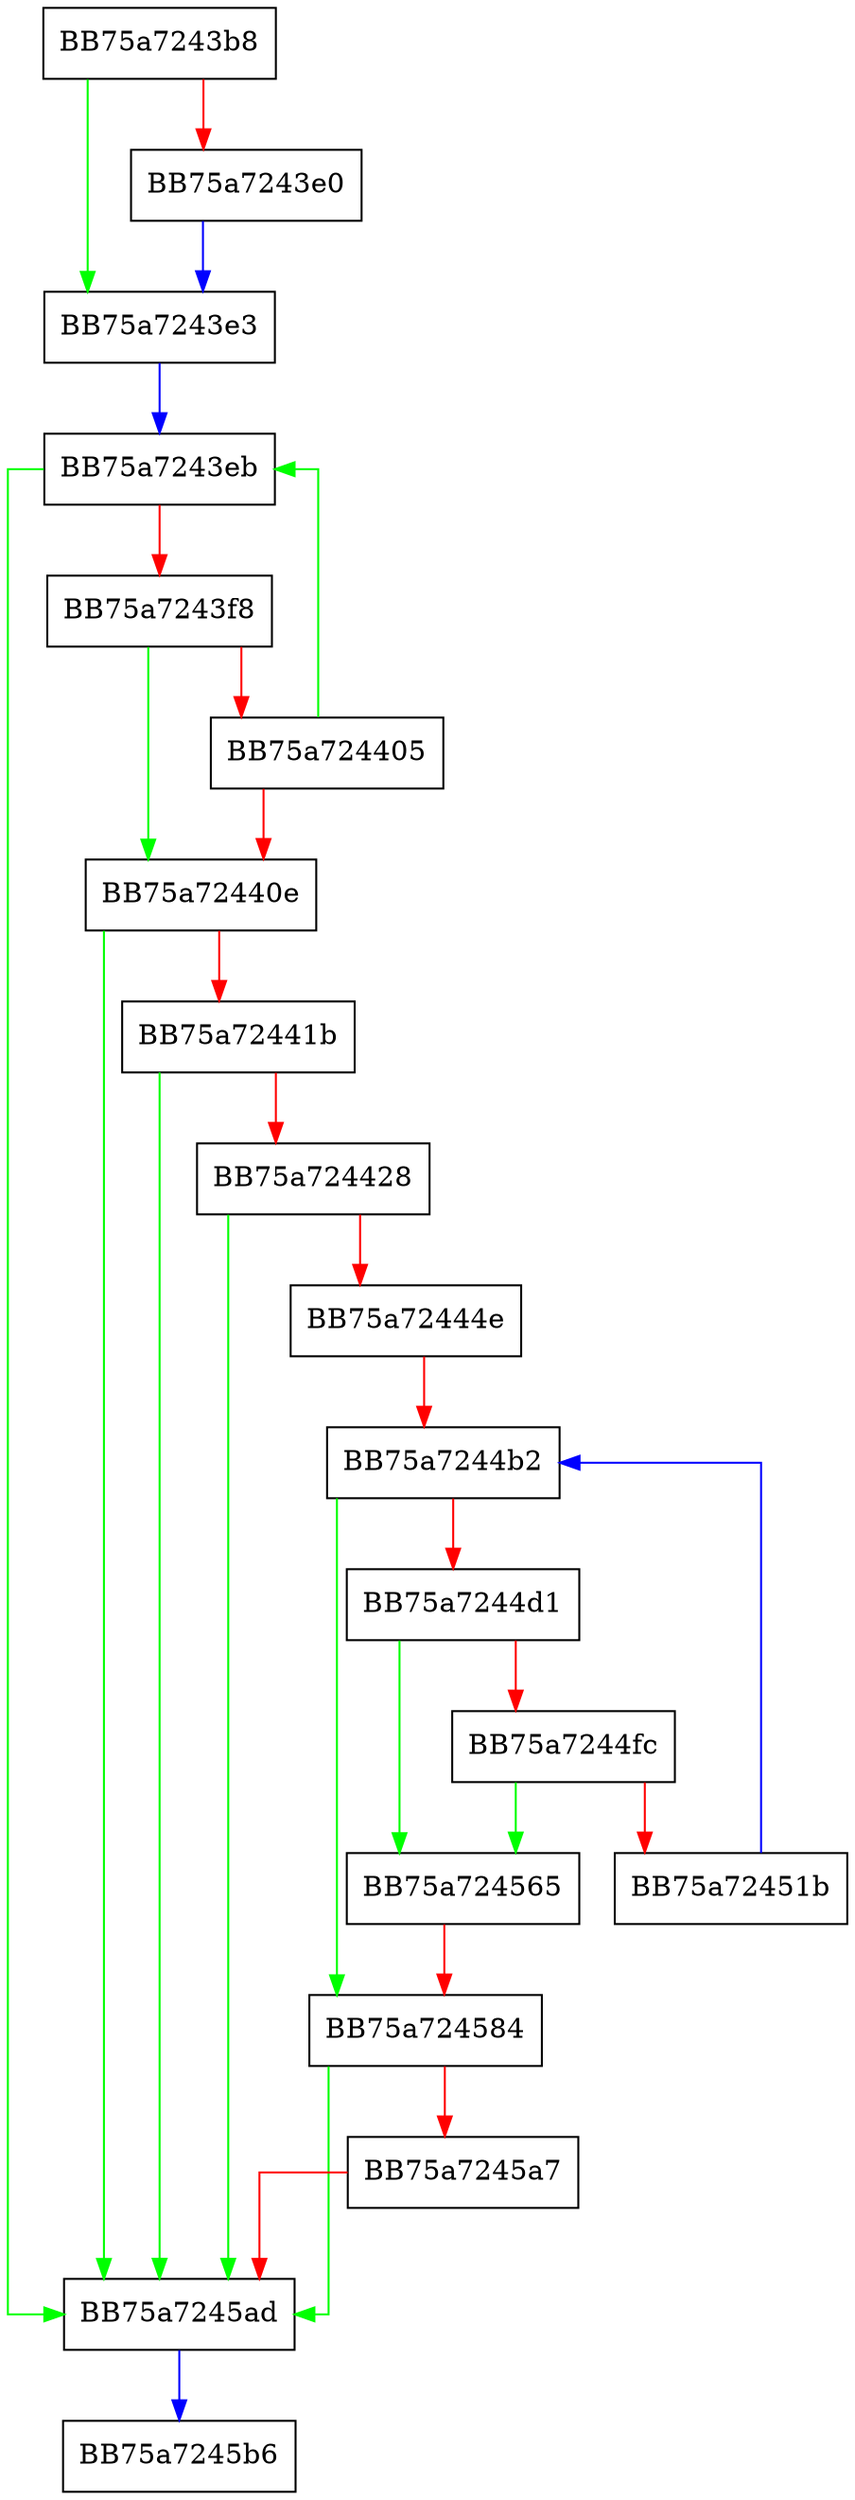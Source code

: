 digraph ExtractMetadataPassword {
  node [shape="box"];
  graph [splines=ortho];
  BB75a7243b8 -> BB75a7243e3 [color="green"];
  BB75a7243b8 -> BB75a7243e0 [color="red"];
  BB75a7243e0 -> BB75a7243e3 [color="blue"];
  BB75a7243e3 -> BB75a7243eb [color="blue"];
  BB75a7243eb -> BB75a7245ad [color="green"];
  BB75a7243eb -> BB75a7243f8 [color="red"];
  BB75a7243f8 -> BB75a72440e [color="green"];
  BB75a7243f8 -> BB75a724405 [color="red"];
  BB75a724405 -> BB75a7243eb [color="green"];
  BB75a724405 -> BB75a72440e [color="red"];
  BB75a72440e -> BB75a7245ad [color="green"];
  BB75a72440e -> BB75a72441b [color="red"];
  BB75a72441b -> BB75a7245ad [color="green"];
  BB75a72441b -> BB75a724428 [color="red"];
  BB75a724428 -> BB75a7245ad [color="green"];
  BB75a724428 -> BB75a72444e [color="red"];
  BB75a72444e -> BB75a7244b2 [color="red"];
  BB75a7244b2 -> BB75a724584 [color="green"];
  BB75a7244b2 -> BB75a7244d1 [color="red"];
  BB75a7244d1 -> BB75a724565 [color="green"];
  BB75a7244d1 -> BB75a7244fc [color="red"];
  BB75a7244fc -> BB75a724565 [color="green"];
  BB75a7244fc -> BB75a72451b [color="red"];
  BB75a72451b -> BB75a7244b2 [color="blue"];
  BB75a724565 -> BB75a724584 [color="red"];
  BB75a724584 -> BB75a7245ad [color="green"];
  BB75a724584 -> BB75a7245a7 [color="red"];
  BB75a7245a7 -> BB75a7245ad [color="red"];
  BB75a7245ad -> BB75a7245b6 [color="blue"];
}